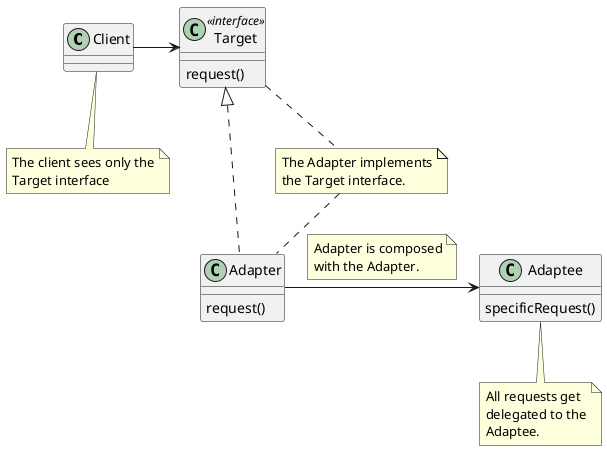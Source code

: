 # Ref https://www.petrockblock.com/2018/07/16/design-patterns-plantuml-adapter-pattern/

@startuml
class Client
class Target <<interface>>
class Adapter
class Adaptee
Target : request()
Adapter : request()
Adaptee : specificRequest()

Client -> Target
Target <|.. Adapter
Adapter -> Adaptee
note on link
Adapter is composed
with the Adapter.
end note

note bottom of Client
The client sees only the
Target interface
end note

note “The Adapter implements\nthe Target interface.” as n1
Target .. n1
n1 .. Adapter

note bottom of Adaptee
All requests get
delegated to the
Adaptee.
end note
@enduml
